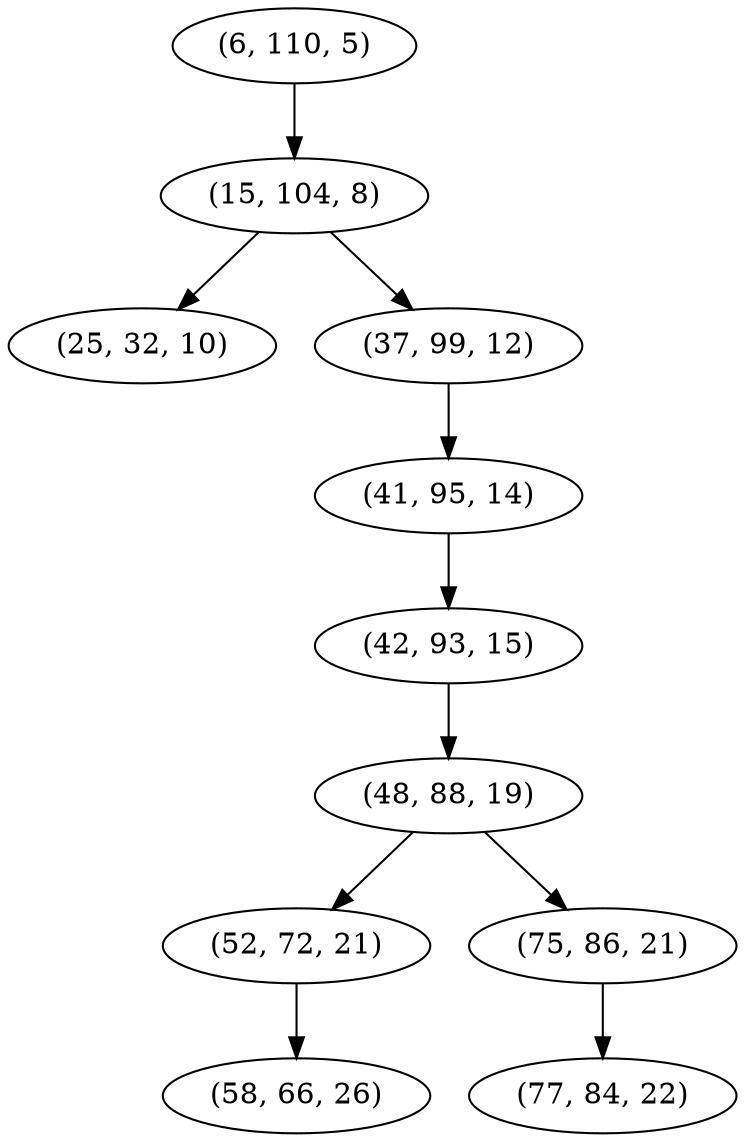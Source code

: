 digraph tree {
    "(6, 110, 5)";
    "(15, 104, 8)";
    "(25, 32, 10)";
    "(37, 99, 12)";
    "(41, 95, 14)";
    "(42, 93, 15)";
    "(48, 88, 19)";
    "(52, 72, 21)";
    "(58, 66, 26)";
    "(75, 86, 21)";
    "(77, 84, 22)";
    "(6, 110, 5)" -> "(15, 104, 8)";
    "(15, 104, 8)" -> "(25, 32, 10)";
    "(15, 104, 8)" -> "(37, 99, 12)";
    "(37, 99, 12)" -> "(41, 95, 14)";
    "(41, 95, 14)" -> "(42, 93, 15)";
    "(42, 93, 15)" -> "(48, 88, 19)";
    "(48, 88, 19)" -> "(52, 72, 21)";
    "(48, 88, 19)" -> "(75, 86, 21)";
    "(52, 72, 21)" -> "(58, 66, 26)";
    "(75, 86, 21)" -> "(77, 84, 22)";
}

